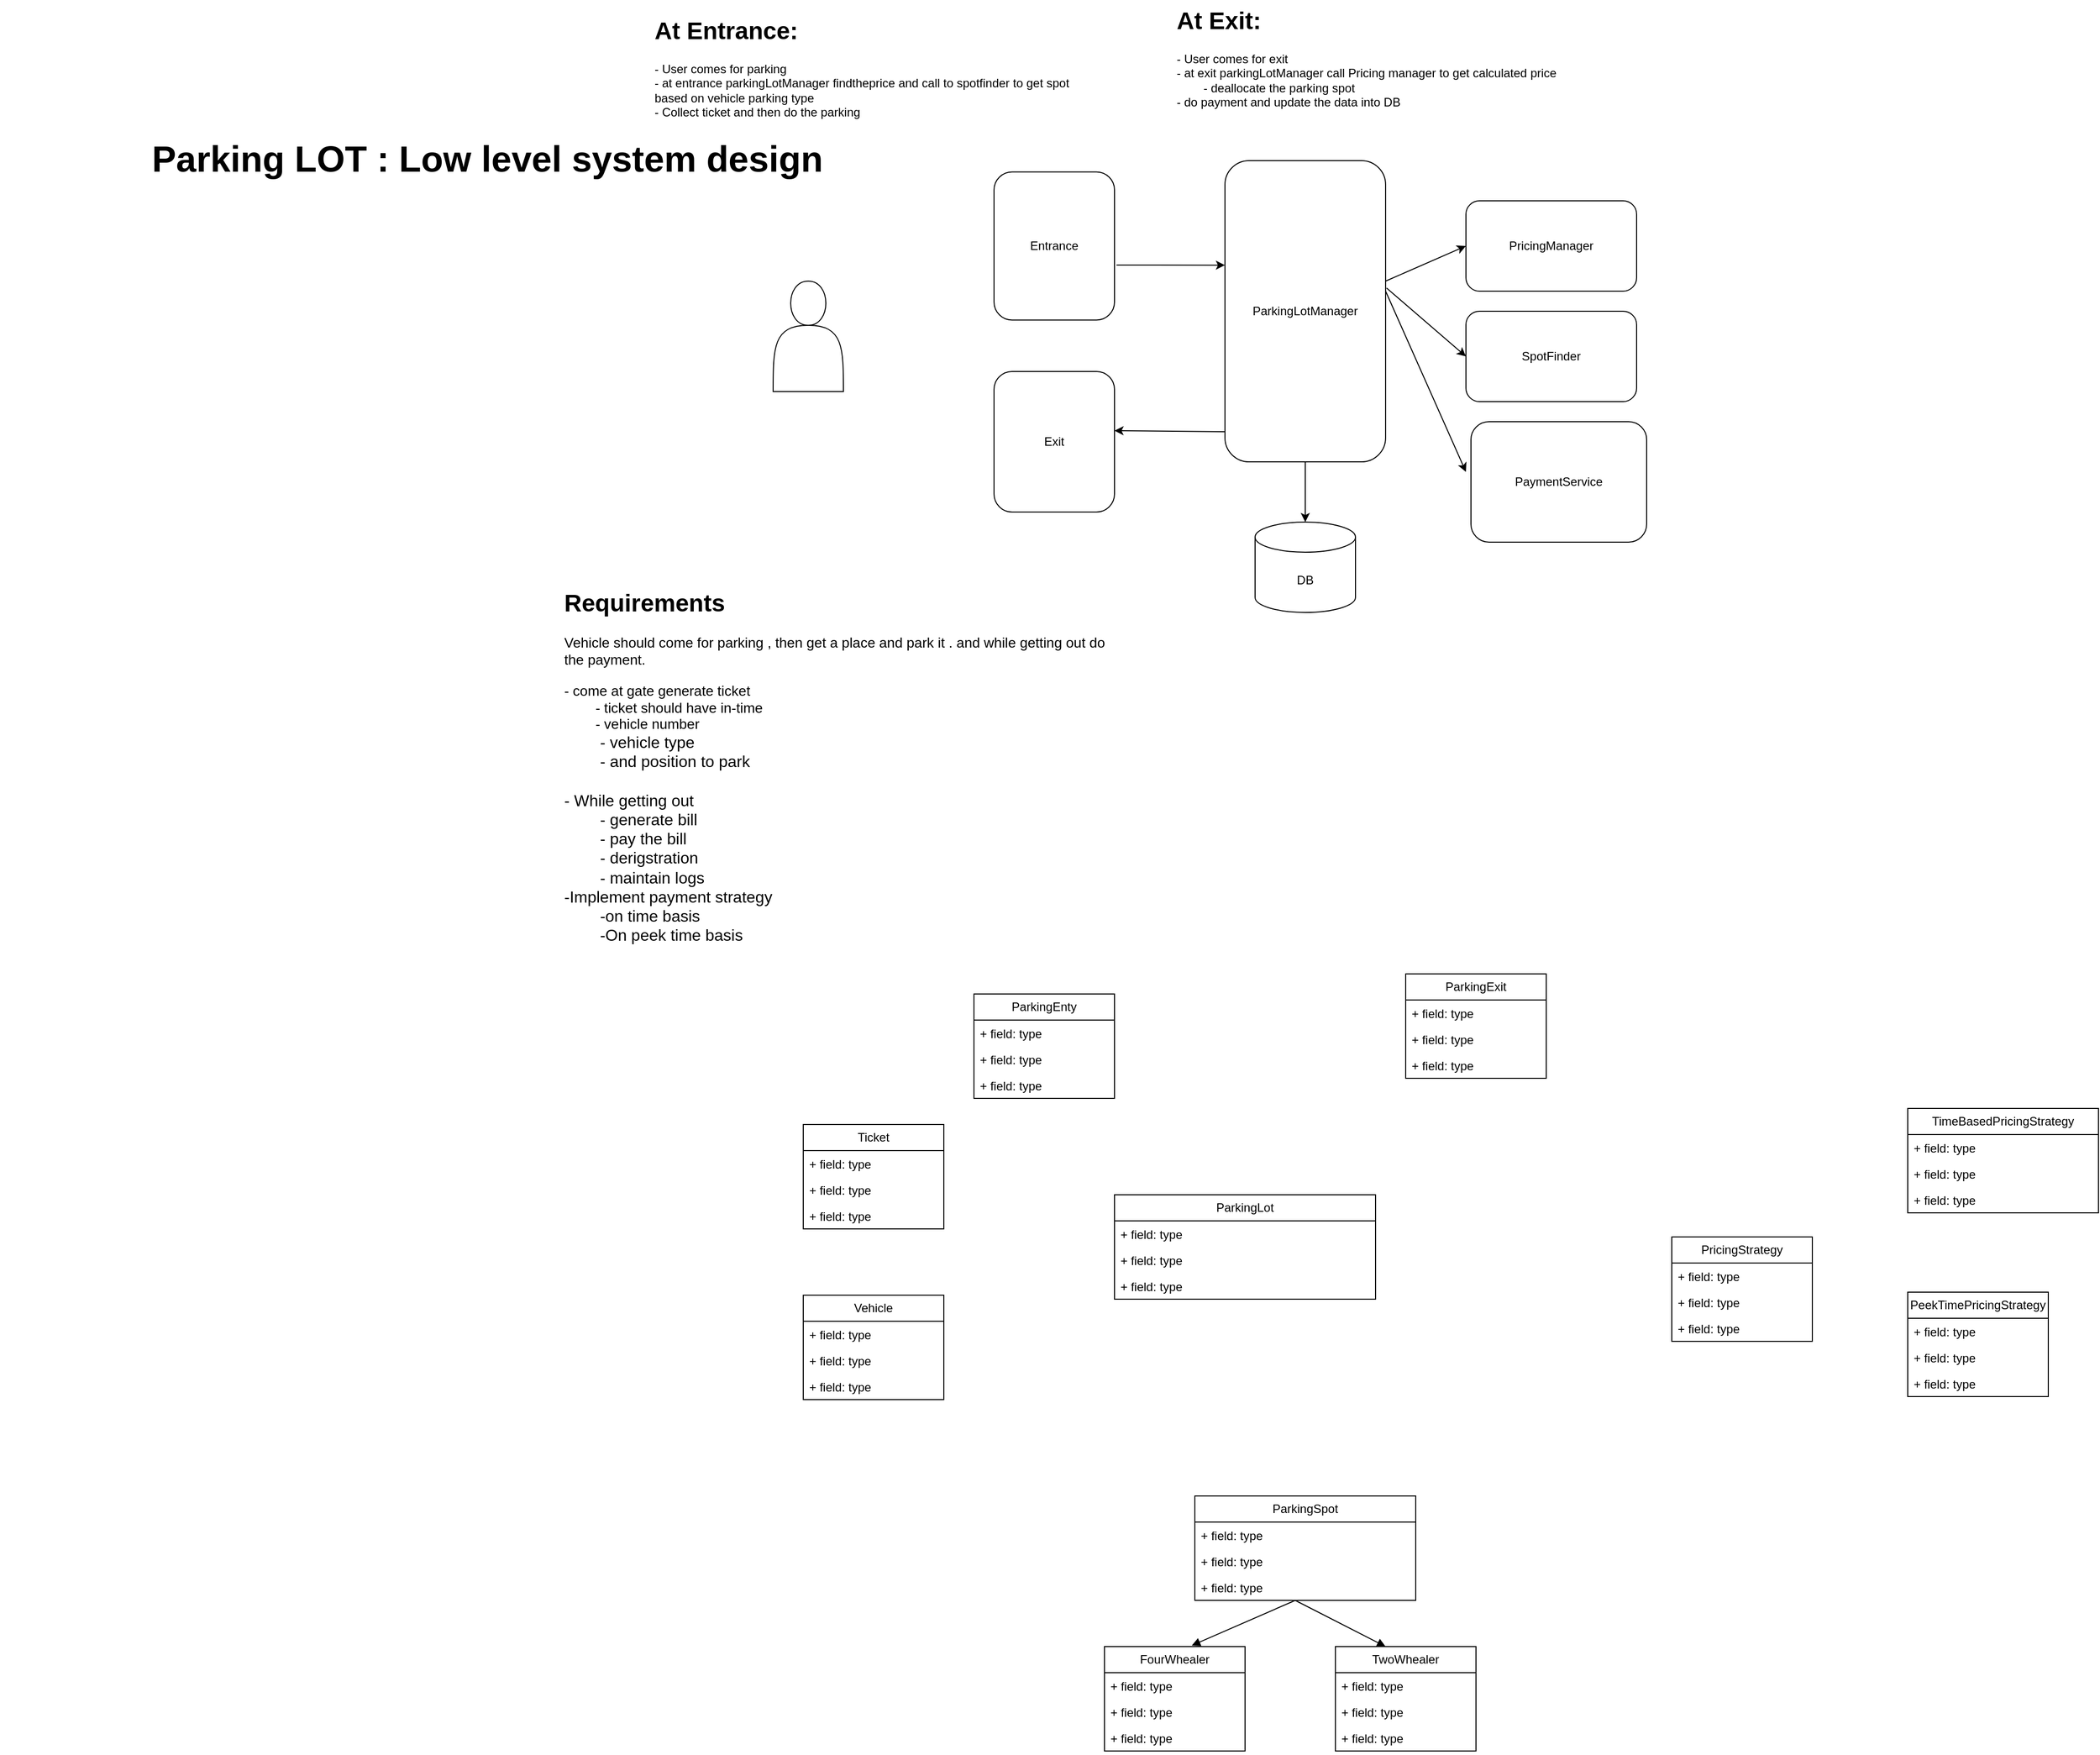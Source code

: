<mxfile version="26.0.16">
  <diagram name="Page-1" id="IElNDcowTq857M2zmozR">
    <mxGraphModel dx="1970" dy="1560" grid="1" gridSize="10" guides="1" tooltips="1" connect="1" arrows="1" fold="1" page="1" pageScale="1" pageWidth="850" pageHeight="1100" math="0" shadow="0">
      <root>
        <mxCell id="0" />
        <mxCell id="1" parent="0" />
        <mxCell id="yFecA_9wmjv8_XBBiDbW-4" value="&lt;h1 style=&quot;text-align: left; text-wrap-mode: wrap; margin-top: 0px;&quot;&gt;&lt;font style=&quot;font-size: 36px;&quot;&gt;Parking LOT : Low level system design&amp;nbsp;&lt;/font&gt;&lt;/h1&gt;" style="text;strokeColor=none;fillColor=none;html=1;fontSize=24;fontStyle=1;verticalAlign=middle;align=center;" vertex="1" parent="1">
          <mxGeometry x="-530" y="-80" width="980" height="80" as="geometry" />
        </mxCell>
        <mxCell id="yFecA_9wmjv8_XBBiDbW-5" value="&lt;h1 style=&quot;margin-top: 0px;&quot;&gt;Requirements&lt;/h1&gt;&lt;div&gt;&lt;font style=&quot;font-size: 14px;&quot;&gt;Vehicle should come for parking , then get a place and park it . and while getting out do the payment.&lt;/font&gt;&lt;/div&gt;&lt;div&gt;&lt;br&gt;&lt;/div&gt;&lt;div&gt;&lt;font style=&quot;font-size: 14px;&quot;&gt;- come at gate generate ticket&amp;nbsp;&lt;/font&gt;&lt;/div&gt;&lt;div&gt;&lt;font style=&quot;font-size: 14px;&quot;&gt;&amp;nbsp;&lt;span style=&quot;white-space: pre;&quot;&gt;&#x9;&lt;/span&gt;- ticket should have in-time&lt;/font&gt;&lt;/div&gt;&lt;div&gt;&lt;font style=&quot;font-size: 14px;&quot;&gt;&lt;span style=&quot;white-space: pre;&quot;&gt;&#x9;&lt;/span&gt;- vehicle number&lt;br&gt;&lt;/font&gt;&lt;/div&gt;&lt;div&gt;&lt;font size=&quot;3&quot;&gt;&lt;span style=&quot;white-space: pre;&quot;&gt;&#x9;&lt;/span&gt;- vehicle type&lt;br&gt;&lt;/font&gt;&lt;/div&gt;&lt;div&gt;&lt;font size=&quot;3&quot;&gt;&lt;span style=&quot;white-space: pre;&quot;&gt;&#x9;&lt;/span&gt;- and position to park&lt;br&gt;&lt;/font&gt;&lt;/div&gt;&lt;div&gt;&lt;font size=&quot;3&quot;&gt;&lt;br&gt;&lt;/font&gt;&lt;/div&gt;&lt;div&gt;&lt;font size=&quot;3&quot;&gt;- While getting out&amp;nbsp;&lt;/font&gt;&lt;/div&gt;&lt;div&gt;&lt;font size=&quot;3&quot;&gt;&lt;span style=&quot;white-space: pre;&quot;&gt;&#x9;&lt;/span&gt;- generate bill&lt;br&gt;&lt;/font&gt;&lt;/div&gt;&lt;div&gt;&lt;font size=&quot;3&quot;&gt;&lt;span style=&quot;white-space: pre;&quot;&gt;&#x9;&lt;/span&gt;- pay the bill&lt;br&gt;&lt;/font&gt;&lt;/div&gt;&lt;div&gt;&lt;font size=&quot;3&quot;&gt;&lt;span style=&quot;white-space: pre;&quot;&gt;&#x9;&lt;/span&gt;- derigstration&amp;nbsp;&lt;br&gt;&lt;/font&gt;&lt;/div&gt;&lt;div&gt;&lt;font size=&quot;3&quot;&gt;&lt;span style=&quot;white-space: pre;&quot;&gt;&#x9;&lt;/span&gt;- maintain logs&lt;br&gt;&lt;/font&gt;&lt;/div&gt;&lt;div&gt;&lt;font size=&quot;3&quot;&gt;-Implement payment strategy&lt;span style=&quot;white-space: pre;&quot;&gt;&#x9;&lt;/span&gt;&lt;/font&gt;&lt;/div&gt;&lt;div&gt;&lt;font size=&quot;3&quot;&gt;&lt;span style=&quot;white-space: pre;&quot;&gt;&#x9;&lt;/span&gt;-on time basis&lt;/font&gt;&lt;br&gt;&lt;/div&gt;&lt;div&gt;&lt;font size=&quot;3&quot;&gt;&lt;span style=&quot;white-space: pre;&quot;&gt;&#x9;&lt;/span&gt;-On peek time basis&lt;/font&gt;&lt;br&gt;&lt;/div&gt;&lt;div&gt;&lt;font size=&quot;3&quot;&gt;&lt;span style=&quot;white-space: pre;&quot;&gt;&#x9;&lt;/span&gt;&lt;br&gt;&lt;/font&gt;&lt;/div&gt;&lt;div&gt;&lt;font size=&quot;3&quot;&gt;&lt;br&gt;&lt;/font&gt;&lt;/div&gt;&lt;div&gt;&lt;font size=&quot;3&quot;&gt;&lt;br&gt;&lt;/font&gt;&lt;/div&gt;" style="text;html=1;whiteSpace=wrap;overflow=hidden;rounded=0;" vertex="1" parent="1">
          <mxGeometry x="30" y="370" width="560" height="390" as="geometry" />
        </mxCell>
        <mxCell id="yFecA_9wmjv8_XBBiDbW-15" value="Ticket" style="swimlane;fontStyle=0;childLayout=stackLayout;horizontal=1;startSize=26;fillColor=none;horizontalStack=0;resizeParent=1;resizeParentMax=0;resizeLast=0;collapsible=1;marginBottom=0;whiteSpace=wrap;html=1;" vertex="1" parent="1">
          <mxGeometry x="270" y="910" width="140" height="104" as="geometry" />
        </mxCell>
        <mxCell id="yFecA_9wmjv8_XBBiDbW-16" value="+ field: type" style="text;strokeColor=none;fillColor=none;align=left;verticalAlign=top;spacingLeft=4;spacingRight=4;overflow=hidden;rotatable=0;points=[[0,0.5],[1,0.5]];portConstraint=eastwest;whiteSpace=wrap;html=1;" vertex="1" parent="yFecA_9wmjv8_XBBiDbW-15">
          <mxGeometry y="26" width="140" height="26" as="geometry" />
        </mxCell>
        <mxCell id="yFecA_9wmjv8_XBBiDbW-17" value="+ field: type" style="text;strokeColor=none;fillColor=none;align=left;verticalAlign=top;spacingLeft=4;spacingRight=4;overflow=hidden;rotatable=0;points=[[0,0.5],[1,0.5]];portConstraint=eastwest;whiteSpace=wrap;html=1;" vertex="1" parent="yFecA_9wmjv8_XBBiDbW-15">
          <mxGeometry y="52" width="140" height="26" as="geometry" />
        </mxCell>
        <mxCell id="yFecA_9wmjv8_XBBiDbW-18" value="+ field: type" style="text;strokeColor=none;fillColor=none;align=left;verticalAlign=top;spacingLeft=4;spacingRight=4;overflow=hidden;rotatable=0;points=[[0,0.5],[1,0.5]];portConstraint=eastwest;whiteSpace=wrap;html=1;" vertex="1" parent="yFecA_9wmjv8_XBBiDbW-15">
          <mxGeometry y="78" width="140" height="26" as="geometry" />
        </mxCell>
        <mxCell id="yFecA_9wmjv8_XBBiDbW-19" value="Vehicle" style="swimlane;fontStyle=0;childLayout=stackLayout;horizontal=1;startSize=26;fillColor=none;horizontalStack=0;resizeParent=1;resizeParentMax=0;resizeLast=0;collapsible=1;marginBottom=0;whiteSpace=wrap;html=1;" vertex="1" parent="1">
          <mxGeometry x="270" y="1080" width="140" height="104" as="geometry" />
        </mxCell>
        <mxCell id="yFecA_9wmjv8_XBBiDbW-20" value="+ field: type" style="text;strokeColor=none;fillColor=none;align=left;verticalAlign=top;spacingLeft=4;spacingRight=4;overflow=hidden;rotatable=0;points=[[0,0.5],[1,0.5]];portConstraint=eastwest;whiteSpace=wrap;html=1;" vertex="1" parent="yFecA_9wmjv8_XBBiDbW-19">
          <mxGeometry y="26" width="140" height="26" as="geometry" />
        </mxCell>
        <mxCell id="yFecA_9wmjv8_XBBiDbW-21" value="+ field: type" style="text;strokeColor=none;fillColor=none;align=left;verticalAlign=top;spacingLeft=4;spacingRight=4;overflow=hidden;rotatable=0;points=[[0,0.5],[1,0.5]];portConstraint=eastwest;whiteSpace=wrap;html=1;" vertex="1" parent="yFecA_9wmjv8_XBBiDbW-19">
          <mxGeometry y="52" width="140" height="26" as="geometry" />
        </mxCell>
        <mxCell id="yFecA_9wmjv8_XBBiDbW-22" value="+ field: type" style="text;strokeColor=none;fillColor=none;align=left;verticalAlign=top;spacingLeft=4;spacingRight=4;overflow=hidden;rotatable=0;points=[[0,0.5],[1,0.5]];portConstraint=eastwest;whiteSpace=wrap;html=1;" vertex="1" parent="yFecA_9wmjv8_XBBiDbW-19">
          <mxGeometry y="78" width="140" height="26" as="geometry" />
        </mxCell>
        <mxCell id="yFecA_9wmjv8_XBBiDbW-23" value="ParkingEnty" style="swimlane;fontStyle=0;childLayout=stackLayout;horizontal=1;startSize=26;fillColor=none;horizontalStack=0;resizeParent=1;resizeParentMax=0;resizeLast=0;collapsible=1;marginBottom=0;whiteSpace=wrap;html=1;" vertex="1" parent="1">
          <mxGeometry x="440" y="780" width="140" height="104" as="geometry" />
        </mxCell>
        <mxCell id="yFecA_9wmjv8_XBBiDbW-24" value="+ field: type" style="text;strokeColor=none;fillColor=none;align=left;verticalAlign=top;spacingLeft=4;spacingRight=4;overflow=hidden;rotatable=0;points=[[0,0.5],[1,0.5]];portConstraint=eastwest;whiteSpace=wrap;html=1;" vertex="1" parent="yFecA_9wmjv8_XBBiDbW-23">
          <mxGeometry y="26" width="140" height="26" as="geometry" />
        </mxCell>
        <mxCell id="yFecA_9wmjv8_XBBiDbW-25" value="+ field: type" style="text;strokeColor=none;fillColor=none;align=left;verticalAlign=top;spacingLeft=4;spacingRight=4;overflow=hidden;rotatable=0;points=[[0,0.5],[1,0.5]];portConstraint=eastwest;whiteSpace=wrap;html=1;" vertex="1" parent="yFecA_9wmjv8_XBBiDbW-23">
          <mxGeometry y="52" width="140" height="26" as="geometry" />
        </mxCell>
        <mxCell id="yFecA_9wmjv8_XBBiDbW-26" value="+ field: type" style="text;strokeColor=none;fillColor=none;align=left;verticalAlign=top;spacingLeft=4;spacingRight=4;overflow=hidden;rotatable=0;points=[[0,0.5],[1,0.5]];portConstraint=eastwest;whiteSpace=wrap;html=1;" vertex="1" parent="yFecA_9wmjv8_XBBiDbW-23">
          <mxGeometry y="78" width="140" height="26" as="geometry" />
        </mxCell>
        <mxCell id="yFecA_9wmjv8_XBBiDbW-27" value="ParkingExit" style="swimlane;fontStyle=0;childLayout=stackLayout;horizontal=1;startSize=26;fillColor=none;horizontalStack=0;resizeParent=1;resizeParentMax=0;resizeLast=0;collapsible=1;marginBottom=0;whiteSpace=wrap;html=1;" vertex="1" parent="1">
          <mxGeometry x="870" y="760" width="140" height="104" as="geometry" />
        </mxCell>
        <mxCell id="yFecA_9wmjv8_XBBiDbW-28" value="+ field: type" style="text;strokeColor=none;fillColor=none;align=left;verticalAlign=top;spacingLeft=4;spacingRight=4;overflow=hidden;rotatable=0;points=[[0,0.5],[1,0.5]];portConstraint=eastwest;whiteSpace=wrap;html=1;" vertex="1" parent="yFecA_9wmjv8_XBBiDbW-27">
          <mxGeometry y="26" width="140" height="26" as="geometry" />
        </mxCell>
        <mxCell id="yFecA_9wmjv8_XBBiDbW-29" value="+ field: type" style="text;strokeColor=none;fillColor=none;align=left;verticalAlign=top;spacingLeft=4;spacingRight=4;overflow=hidden;rotatable=0;points=[[0,0.5],[1,0.5]];portConstraint=eastwest;whiteSpace=wrap;html=1;" vertex="1" parent="yFecA_9wmjv8_XBBiDbW-27">
          <mxGeometry y="52" width="140" height="26" as="geometry" />
        </mxCell>
        <mxCell id="yFecA_9wmjv8_XBBiDbW-30" value="+ field: type" style="text;strokeColor=none;fillColor=none;align=left;verticalAlign=top;spacingLeft=4;spacingRight=4;overflow=hidden;rotatable=0;points=[[0,0.5],[1,0.5]];portConstraint=eastwest;whiteSpace=wrap;html=1;" vertex="1" parent="yFecA_9wmjv8_XBBiDbW-27">
          <mxGeometry y="78" width="140" height="26" as="geometry" />
        </mxCell>
        <mxCell id="yFecA_9wmjv8_XBBiDbW-31" value="ParkingLot" style="swimlane;fontStyle=0;childLayout=stackLayout;horizontal=1;startSize=26;fillColor=none;horizontalStack=0;resizeParent=1;resizeParentMax=0;resizeLast=0;collapsible=1;marginBottom=0;whiteSpace=wrap;html=1;" vertex="1" parent="1">
          <mxGeometry x="580" y="980" width="260" height="104" as="geometry" />
        </mxCell>
        <mxCell id="yFecA_9wmjv8_XBBiDbW-32" value="+ field: type" style="text;strokeColor=none;fillColor=none;align=left;verticalAlign=top;spacingLeft=4;spacingRight=4;overflow=hidden;rotatable=0;points=[[0,0.5],[1,0.5]];portConstraint=eastwest;whiteSpace=wrap;html=1;" vertex="1" parent="yFecA_9wmjv8_XBBiDbW-31">
          <mxGeometry y="26" width="260" height="26" as="geometry" />
        </mxCell>
        <mxCell id="yFecA_9wmjv8_XBBiDbW-33" value="+ field: type" style="text;strokeColor=none;fillColor=none;align=left;verticalAlign=top;spacingLeft=4;spacingRight=4;overflow=hidden;rotatable=0;points=[[0,0.5],[1,0.5]];portConstraint=eastwest;whiteSpace=wrap;html=1;" vertex="1" parent="yFecA_9wmjv8_XBBiDbW-31">
          <mxGeometry y="52" width="260" height="26" as="geometry" />
        </mxCell>
        <mxCell id="yFecA_9wmjv8_XBBiDbW-34" value="+ field: type" style="text;strokeColor=none;fillColor=none;align=left;verticalAlign=top;spacingLeft=4;spacingRight=4;overflow=hidden;rotatable=0;points=[[0,0.5],[1,0.5]];portConstraint=eastwest;whiteSpace=wrap;html=1;" vertex="1" parent="yFecA_9wmjv8_XBBiDbW-31">
          <mxGeometry y="78" width="260" height="26" as="geometry" />
        </mxCell>
        <mxCell id="yFecA_9wmjv8_XBBiDbW-35" value="PricingStrategy" style="swimlane;fontStyle=0;childLayout=stackLayout;horizontal=1;startSize=26;fillColor=none;horizontalStack=0;resizeParent=1;resizeParentMax=0;resizeLast=0;collapsible=1;marginBottom=0;whiteSpace=wrap;html=1;" vertex="1" parent="1">
          <mxGeometry x="1135" y="1022" width="140" height="104" as="geometry" />
        </mxCell>
        <mxCell id="yFecA_9wmjv8_XBBiDbW-36" value="+ field: type" style="text;strokeColor=none;fillColor=none;align=left;verticalAlign=top;spacingLeft=4;spacingRight=4;overflow=hidden;rotatable=0;points=[[0,0.5],[1,0.5]];portConstraint=eastwest;whiteSpace=wrap;html=1;" vertex="1" parent="yFecA_9wmjv8_XBBiDbW-35">
          <mxGeometry y="26" width="140" height="26" as="geometry" />
        </mxCell>
        <mxCell id="yFecA_9wmjv8_XBBiDbW-37" value="+ field: type" style="text;strokeColor=none;fillColor=none;align=left;verticalAlign=top;spacingLeft=4;spacingRight=4;overflow=hidden;rotatable=0;points=[[0,0.5],[1,0.5]];portConstraint=eastwest;whiteSpace=wrap;html=1;" vertex="1" parent="yFecA_9wmjv8_XBBiDbW-35">
          <mxGeometry y="52" width="140" height="26" as="geometry" />
        </mxCell>
        <mxCell id="yFecA_9wmjv8_XBBiDbW-38" value="+ field: type" style="text;strokeColor=none;fillColor=none;align=left;verticalAlign=top;spacingLeft=4;spacingRight=4;overflow=hidden;rotatable=0;points=[[0,0.5],[1,0.5]];portConstraint=eastwest;whiteSpace=wrap;html=1;" vertex="1" parent="yFecA_9wmjv8_XBBiDbW-35">
          <mxGeometry y="78" width="140" height="26" as="geometry" />
        </mxCell>
        <mxCell id="yFecA_9wmjv8_XBBiDbW-39" value="TimeBasedPricingStrategy" style="swimlane;fontStyle=0;childLayout=stackLayout;horizontal=1;startSize=26;fillColor=none;horizontalStack=0;resizeParent=1;resizeParentMax=0;resizeLast=0;collapsible=1;marginBottom=0;whiteSpace=wrap;html=1;" vertex="1" parent="1">
          <mxGeometry x="1370" y="894" width="190" height="104" as="geometry" />
        </mxCell>
        <mxCell id="yFecA_9wmjv8_XBBiDbW-40" value="+ field: type" style="text;strokeColor=none;fillColor=none;align=left;verticalAlign=top;spacingLeft=4;spacingRight=4;overflow=hidden;rotatable=0;points=[[0,0.5],[1,0.5]];portConstraint=eastwest;whiteSpace=wrap;html=1;" vertex="1" parent="yFecA_9wmjv8_XBBiDbW-39">
          <mxGeometry y="26" width="190" height="26" as="geometry" />
        </mxCell>
        <mxCell id="yFecA_9wmjv8_XBBiDbW-41" value="+ field: type" style="text;strokeColor=none;fillColor=none;align=left;verticalAlign=top;spacingLeft=4;spacingRight=4;overflow=hidden;rotatable=0;points=[[0,0.5],[1,0.5]];portConstraint=eastwest;whiteSpace=wrap;html=1;" vertex="1" parent="yFecA_9wmjv8_XBBiDbW-39">
          <mxGeometry y="52" width="190" height="26" as="geometry" />
        </mxCell>
        <mxCell id="yFecA_9wmjv8_XBBiDbW-42" value="+ field: type" style="text;strokeColor=none;fillColor=none;align=left;verticalAlign=top;spacingLeft=4;spacingRight=4;overflow=hidden;rotatable=0;points=[[0,0.5],[1,0.5]];portConstraint=eastwest;whiteSpace=wrap;html=1;" vertex="1" parent="yFecA_9wmjv8_XBBiDbW-39">
          <mxGeometry y="78" width="190" height="26" as="geometry" />
        </mxCell>
        <mxCell id="yFecA_9wmjv8_XBBiDbW-43" value="PeekTimePricingStrategy" style="swimlane;fontStyle=0;childLayout=stackLayout;horizontal=1;startSize=26;fillColor=none;horizontalStack=0;resizeParent=1;resizeParentMax=0;resizeLast=0;collapsible=1;marginBottom=0;whiteSpace=wrap;html=1;" vertex="1" parent="1">
          <mxGeometry x="1370" y="1077" width="140" height="104" as="geometry" />
        </mxCell>
        <mxCell id="yFecA_9wmjv8_XBBiDbW-44" value="+ field: type" style="text;strokeColor=none;fillColor=none;align=left;verticalAlign=top;spacingLeft=4;spacingRight=4;overflow=hidden;rotatable=0;points=[[0,0.5],[1,0.5]];portConstraint=eastwest;whiteSpace=wrap;html=1;" vertex="1" parent="yFecA_9wmjv8_XBBiDbW-43">
          <mxGeometry y="26" width="140" height="26" as="geometry" />
        </mxCell>
        <mxCell id="yFecA_9wmjv8_XBBiDbW-45" value="+ field: type" style="text;strokeColor=none;fillColor=none;align=left;verticalAlign=top;spacingLeft=4;spacingRight=4;overflow=hidden;rotatable=0;points=[[0,0.5],[1,0.5]];portConstraint=eastwest;whiteSpace=wrap;html=1;" vertex="1" parent="yFecA_9wmjv8_XBBiDbW-43">
          <mxGeometry y="52" width="140" height="26" as="geometry" />
        </mxCell>
        <mxCell id="yFecA_9wmjv8_XBBiDbW-46" value="+ field: type" style="text;strokeColor=none;fillColor=none;align=left;verticalAlign=top;spacingLeft=4;spacingRight=4;overflow=hidden;rotatable=0;points=[[0,0.5],[1,0.5]];portConstraint=eastwest;whiteSpace=wrap;html=1;" vertex="1" parent="yFecA_9wmjv8_XBBiDbW-43">
          <mxGeometry y="78" width="140" height="26" as="geometry" />
        </mxCell>
        <mxCell id="yFecA_9wmjv8_XBBiDbW-47" value="ParkingSpot" style="swimlane;fontStyle=0;childLayout=stackLayout;horizontal=1;startSize=26;fillColor=none;horizontalStack=0;resizeParent=1;resizeParentMax=0;resizeLast=0;collapsible=1;marginBottom=0;whiteSpace=wrap;html=1;" vertex="1" parent="1">
          <mxGeometry x="660" y="1280" width="220" height="104" as="geometry" />
        </mxCell>
        <mxCell id="yFecA_9wmjv8_XBBiDbW-48" value="+ field: type" style="text;strokeColor=none;fillColor=none;align=left;verticalAlign=top;spacingLeft=4;spacingRight=4;overflow=hidden;rotatable=0;points=[[0,0.5],[1,0.5]];portConstraint=eastwest;whiteSpace=wrap;html=1;" vertex="1" parent="yFecA_9wmjv8_XBBiDbW-47">
          <mxGeometry y="26" width="220" height="26" as="geometry" />
        </mxCell>
        <mxCell id="yFecA_9wmjv8_XBBiDbW-49" value="+ field: type" style="text;strokeColor=none;fillColor=none;align=left;verticalAlign=top;spacingLeft=4;spacingRight=4;overflow=hidden;rotatable=0;points=[[0,0.5],[1,0.5]];portConstraint=eastwest;whiteSpace=wrap;html=1;" vertex="1" parent="yFecA_9wmjv8_XBBiDbW-47">
          <mxGeometry y="52" width="220" height="26" as="geometry" />
        </mxCell>
        <mxCell id="yFecA_9wmjv8_XBBiDbW-50" value="+ field: type" style="text;strokeColor=none;fillColor=none;align=left;verticalAlign=top;spacingLeft=4;spacingRight=4;overflow=hidden;rotatable=0;points=[[0,0.5],[1,0.5]];portConstraint=eastwest;whiteSpace=wrap;html=1;" vertex="1" parent="yFecA_9wmjv8_XBBiDbW-47">
          <mxGeometry y="78" width="220" height="26" as="geometry" />
        </mxCell>
        <mxCell id="yFecA_9wmjv8_XBBiDbW-71" value="" style="html=1;verticalAlign=bottom;endArrow=block;curved=0;rounded=0;entryX=0.621;entryY=-0.01;entryDx=0;entryDy=0;entryPerimeter=0;" edge="1" parent="yFecA_9wmjv8_XBBiDbW-47" target="yFecA_9wmjv8_XBBiDbW-63">
          <mxGeometry x="0.255" y="-13" width="80" relative="1" as="geometry">
            <mxPoint x="100" y="104" as="sourcePoint" />
            <mxPoint x="180" y="104" as="targetPoint" />
            <mxPoint as="offset" />
          </mxGeometry>
        </mxCell>
        <mxCell id="yFecA_9wmjv8_XBBiDbW-72" value="" style="html=1;verticalAlign=bottom;endArrow=block;curved=0;rounded=0;entryX=0.357;entryY=0;entryDx=0;entryDy=0;entryPerimeter=0;" edge="1" parent="yFecA_9wmjv8_XBBiDbW-47" target="yFecA_9wmjv8_XBBiDbW-67">
          <mxGeometry width="80" relative="1" as="geometry">
            <mxPoint x="100" y="104" as="sourcePoint" />
            <mxPoint x="180" y="104" as="targetPoint" />
          </mxGeometry>
        </mxCell>
        <mxCell id="yFecA_9wmjv8_XBBiDbW-63" value="FourWhealer" style="swimlane;fontStyle=0;childLayout=stackLayout;horizontal=1;startSize=26;fillColor=none;horizontalStack=0;resizeParent=1;resizeParentMax=0;resizeLast=0;collapsible=1;marginBottom=0;whiteSpace=wrap;html=1;" vertex="1" parent="1">
          <mxGeometry x="570" y="1430" width="140" height="104" as="geometry" />
        </mxCell>
        <mxCell id="yFecA_9wmjv8_XBBiDbW-64" value="+ field: type" style="text;strokeColor=none;fillColor=none;align=left;verticalAlign=top;spacingLeft=4;spacingRight=4;overflow=hidden;rotatable=0;points=[[0,0.5],[1,0.5]];portConstraint=eastwest;whiteSpace=wrap;html=1;" vertex="1" parent="yFecA_9wmjv8_XBBiDbW-63">
          <mxGeometry y="26" width="140" height="26" as="geometry" />
        </mxCell>
        <mxCell id="yFecA_9wmjv8_XBBiDbW-65" value="+ field: type" style="text;strokeColor=none;fillColor=none;align=left;verticalAlign=top;spacingLeft=4;spacingRight=4;overflow=hidden;rotatable=0;points=[[0,0.5],[1,0.5]];portConstraint=eastwest;whiteSpace=wrap;html=1;" vertex="1" parent="yFecA_9wmjv8_XBBiDbW-63">
          <mxGeometry y="52" width="140" height="26" as="geometry" />
        </mxCell>
        <mxCell id="yFecA_9wmjv8_XBBiDbW-66" value="+ field: type" style="text;strokeColor=none;fillColor=none;align=left;verticalAlign=top;spacingLeft=4;spacingRight=4;overflow=hidden;rotatable=0;points=[[0,0.5],[1,0.5]];portConstraint=eastwest;whiteSpace=wrap;html=1;" vertex="1" parent="yFecA_9wmjv8_XBBiDbW-63">
          <mxGeometry y="78" width="140" height="26" as="geometry" />
        </mxCell>
        <mxCell id="yFecA_9wmjv8_XBBiDbW-67" value="TwoWhealer" style="swimlane;fontStyle=0;childLayout=stackLayout;horizontal=1;startSize=26;fillColor=none;horizontalStack=0;resizeParent=1;resizeParentMax=0;resizeLast=0;collapsible=1;marginBottom=0;whiteSpace=wrap;html=1;" vertex="1" parent="1">
          <mxGeometry x="800" y="1430" width="140" height="104" as="geometry" />
        </mxCell>
        <mxCell id="yFecA_9wmjv8_XBBiDbW-68" value="+ field: type" style="text;strokeColor=none;fillColor=none;align=left;verticalAlign=top;spacingLeft=4;spacingRight=4;overflow=hidden;rotatable=0;points=[[0,0.5],[1,0.5]];portConstraint=eastwest;whiteSpace=wrap;html=1;" vertex="1" parent="yFecA_9wmjv8_XBBiDbW-67">
          <mxGeometry y="26" width="140" height="26" as="geometry" />
        </mxCell>
        <mxCell id="yFecA_9wmjv8_XBBiDbW-69" value="+ field: type" style="text;strokeColor=none;fillColor=none;align=left;verticalAlign=top;spacingLeft=4;spacingRight=4;overflow=hidden;rotatable=0;points=[[0,0.5],[1,0.5]];portConstraint=eastwest;whiteSpace=wrap;html=1;" vertex="1" parent="yFecA_9wmjv8_XBBiDbW-67">
          <mxGeometry y="52" width="140" height="26" as="geometry" />
        </mxCell>
        <mxCell id="yFecA_9wmjv8_XBBiDbW-70" value="+ field: type" style="text;strokeColor=none;fillColor=none;align=left;verticalAlign=top;spacingLeft=4;spacingRight=4;overflow=hidden;rotatable=0;points=[[0,0.5],[1,0.5]];portConstraint=eastwest;whiteSpace=wrap;html=1;" vertex="1" parent="yFecA_9wmjv8_XBBiDbW-67">
          <mxGeometry y="78" width="140" height="26" as="geometry" />
        </mxCell>
        <mxCell id="yFecA_9wmjv8_XBBiDbW-73" value="" style="shape=actor;whiteSpace=wrap;html=1;" vertex="1" parent="1">
          <mxGeometry x="240" y="70" width="70" height="110" as="geometry" />
        </mxCell>
        <mxCell id="yFecA_9wmjv8_XBBiDbW-74" value="Entrance" style="rounded=1;whiteSpace=wrap;html=1;" vertex="1" parent="1">
          <mxGeometry x="460" y="-38.75" width="120" height="147.5" as="geometry" />
        </mxCell>
        <mxCell id="yFecA_9wmjv8_XBBiDbW-75" value="ParkingLotManager" style="rounded=1;whiteSpace=wrap;html=1;" vertex="1" parent="1">
          <mxGeometry x="690" y="-50" width="160" height="300" as="geometry" />
        </mxCell>
        <mxCell id="yFecA_9wmjv8_XBBiDbW-76" value="" style="endArrow=classic;html=1;rounded=0;entryX=0;entryY=0.347;entryDx=0;entryDy=0;entryPerimeter=0;exitX=1.017;exitY=0.629;exitDx=0;exitDy=0;exitPerimeter=0;" edge="1" parent="1" source="yFecA_9wmjv8_XBBiDbW-74" target="yFecA_9wmjv8_XBBiDbW-75">
          <mxGeometry width="50" height="50" relative="1" as="geometry">
            <mxPoint x="570" y="140" as="sourcePoint" />
            <mxPoint x="620" y="90" as="targetPoint" />
            <Array as="points">
              <mxPoint x="620" y="54" />
            </Array>
          </mxGeometry>
        </mxCell>
        <mxCell id="yFecA_9wmjv8_XBBiDbW-77" value="PricingManager" style="rounded=1;whiteSpace=wrap;html=1;" vertex="1" parent="1">
          <mxGeometry x="930" y="-10" width="170" height="90" as="geometry" />
        </mxCell>
        <mxCell id="yFecA_9wmjv8_XBBiDbW-78" value="SpotFinder" style="rounded=1;whiteSpace=wrap;html=1;" vertex="1" parent="1">
          <mxGeometry x="930" y="100" width="170" height="90" as="geometry" />
        </mxCell>
        <mxCell id="yFecA_9wmjv8_XBBiDbW-79" value="Exit" style="rounded=1;whiteSpace=wrap;html=1;" vertex="1" parent="1">
          <mxGeometry x="460" y="160" width="120" height="140" as="geometry" />
        </mxCell>
        <mxCell id="yFecA_9wmjv8_XBBiDbW-80" value="" style="endArrow=classic;html=1;rounded=0;entryX=1;entryY=0.421;entryDx=0;entryDy=0;entryPerimeter=0;" edge="1" parent="1" target="yFecA_9wmjv8_XBBiDbW-79">
          <mxGeometry width="50" height="50" relative="1" as="geometry">
            <mxPoint x="690" y="220" as="sourcePoint" />
            <mxPoint x="740" y="170" as="targetPoint" />
          </mxGeometry>
        </mxCell>
        <mxCell id="yFecA_9wmjv8_XBBiDbW-81" value="" style="endArrow=classic;html=1;rounded=0;entryX=0;entryY=0.5;entryDx=0;entryDy=0;" edge="1" parent="1" target="yFecA_9wmjv8_XBBiDbW-77">
          <mxGeometry width="50" height="50" relative="1" as="geometry">
            <mxPoint x="850" y="70" as="sourcePoint" />
            <mxPoint x="900" y="20" as="targetPoint" />
          </mxGeometry>
        </mxCell>
        <mxCell id="yFecA_9wmjv8_XBBiDbW-82" value="" style="endArrow=classic;html=1;rounded=0;exitX=1.006;exitY=0.423;exitDx=0;exitDy=0;exitPerimeter=0;entryX=0;entryY=0.5;entryDx=0;entryDy=0;" edge="1" parent="1" source="yFecA_9wmjv8_XBBiDbW-75" target="yFecA_9wmjv8_XBBiDbW-78">
          <mxGeometry width="50" height="50" relative="1" as="geometry">
            <mxPoint x="930" y="190" as="sourcePoint" />
            <mxPoint x="980" y="140" as="targetPoint" />
          </mxGeometry>
        </mxCell>
        <mxCell id="yFecA_9wmjv8_XBBiDbW-83" value="DB" style="shape=cylinder3;whiteSpace=wrap;html=1;boundedLbl=1;backgroundOutline=1;size=15;" vertex="1" parent="1">
          <mxGeometry x="720" y="310" width="100" height="90" as="geometry" />
        </mxCell>
        <mxCell id="yFecA_9wmjv8_XBBiDbW-84" value="" style="endArrow=classic;html=1;rounded=0;" edge="1" parent="1" target="yFecA_9wmjv8_XBBiDbW-83">
          <mxGeometry width="50" height="50" relative="1" as="geometry">
            <mxPoint x="770" y="250" as="sourcePoint" />
            <mxPoint x="820" y="200" as="targetPoint" />
          </mxGeometry>
        </mxCell>
        <mxCell id="yFecA_9wmjv8_XBBiDbW-86" value="&lt;h1 style=&quot;margin-top: 0px;&quot;&gt;At Entrance:&lt;/h1&gt;&lt;div&gt;- User comes for parking&lt;/div&gt;&lt;div&gt;- at entrance parkingLotManager findtheprice and call to spotfinder to get spot based on vehicle parking type&lt;/div&gt;&lt;div&gt;- Collect ticket and then do the parking&amp;nbsp;&lt;/div&gt;&lt;div&gt;&lt;br&gt;&lt;/div&gt;&lt;div&gt;&lt;br&gt;&lt;/div&gt;" style="text;html=1;whiteSpace=wrap;overflow=hidden;rounded=0;" vertex="1" parent="1">
          <mxGeometry x="120" y="-200" width="440" height="120" as="geometry" />
        </mxCell>
        <mxCell id="yFecA_9wmjv8_XBBiDbW-87" value="&lt;h1 style=&quot;margin-top: 0px;&quot;&gt;At Exit:&lt;/h1&gt;&lt;div&gt;- User comes for exit&lt;/div&gt;&lt;div&gt;- at exit parkingLotManager call Pricing manager to get calculated price&lt;/div&gt;&lt;div&gt;&lt;span style=&quot;white-space: pre;&quot;&gt;&#x9;&lt;/span&gt;- deallocate the parking spot&lt;br&gt;&lt;/div&gt;&lt;div&gt;&lt;span style=&quot;background-color: transparent; color: light-dark(rgb(0, 0, 0), rgb(255, 255, 255));&quot;&gt;- do payment and update the data into DB&lt;/span&gt;&lt;/div&gt;&lt;div&gt;&lt;br&gt;&lt;/div&gt;&lt;div&gt;&lt;br&gt;&lt;/div&gt;" style="text;html=1;whiteSpace=wrap;overflow=hidden;rounded=0;" vertex="1" parent="1">
          <mxGeometry x="640" y="-210" width="440" height="120" as="geometry" />
        </mxCell>
        <mxCell id="yFecA_9wmjv8_XBBiDbW-88" value="PaymentService" style="rounded=1;whiteSpace=wrap;html=1;" vertex="1" parent="1">
          <mxGeometry x="935" y="210" width="175" height="120" as="geometry" />
        </mxCell>
        <mxCell id="yFecA_9wmjv8_XBBiDbW-89" value="" style="endArrow=classic;html=1;rounded=0;" edge="1" parent="1">
          <mxGeometry width="50" height="50" relative="1" as="geometry">
            <mxPoint x="850" y="80" as="sourcePoint" />
            <mxPoint x="930" y="260" as="targetPoint" />
          </mxGeometry>
        </mxCell>
      </root>
    </mxGraphModel>
  </diagram>
</mxfile>
